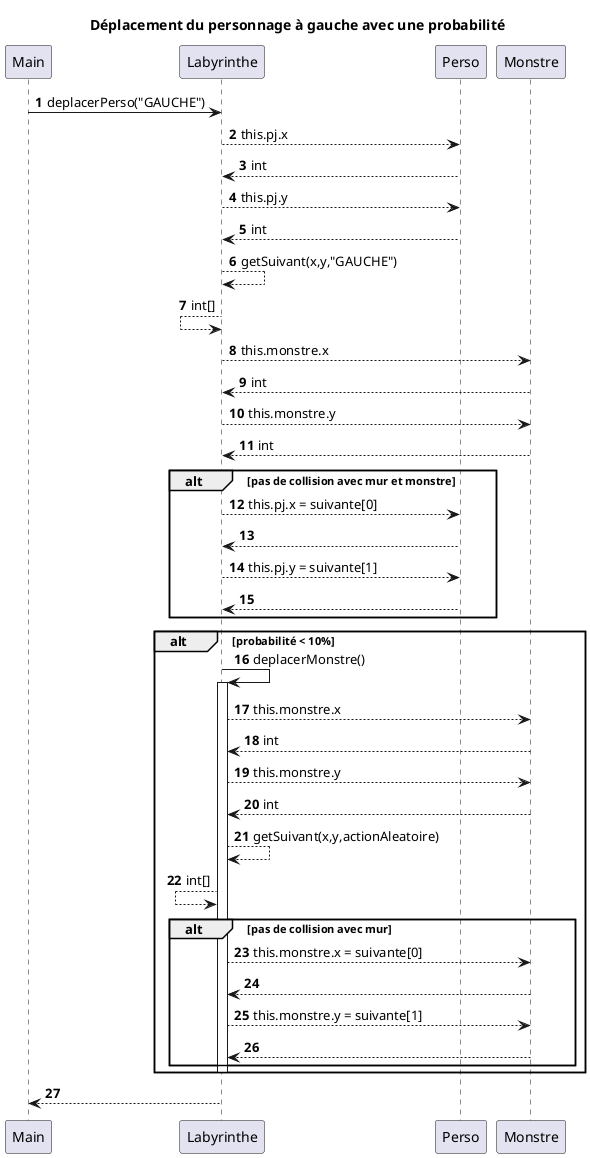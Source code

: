 @startuml
'https://plantuml.com/sequence-diagram

title Déplacement du personnage à gauche avec une probabilité

autonumber

Main -> Labyrinthe : deplacerPerso("GAUCHE")

' Déplacement du personnage
Labyrinthe --> Perso : this.pj.x
Labyrinthe <-- Perso : int
Labyrinthe --> Perso : this.pj.y
Labyrinthe <-- Perso : int

Labyrinthe --> Labyrinthe : getSuivant(x,y,"GAUCHE")
Labyrinthe <-- Labyrinthe : int[]

Labyrinthe --> Monstre : this.monstre.x
Labyrinthe <-- Monstre : int
Labyrinthe --> Monstre : this.monstre.y
Labyrinthe <-- Monstre : int

alt pas de collision avec mur et monstre
    Labyrinthe --> Perso : this.pj.x = suivante[0]
    Labyrinthe <-- Perso :
    Labyrinthe --> Perso : this.pj.y = suivante[1]
    Labyrinthe <-- Perso :
end

' Déplacement aléatoire du monstre
alt probabilité < 10%
    Labyrinthe -> Labyrinthe : deplacerMonstre()
    activate Labyrinthe

    Labyrinthe --> Monstre : this.monstre.x
    Labyrinthe <-- Monstre : int
    Labyrinthe --> Monstre : this.monstre.y
    Labyrinthe <-- Monstre : int

    Labyrinthe --> Labyrinthe : getSuivant(x,y,actionAleatoire)
    Labyrinthe <-- Labyrinthe : int[]

    alt pas de collision avec mur
        Labyrinthe --> Monstre : this.monstre.x = suivante[0]
        Labyrinthe <-- Monstre :
        Labyrinthe --> Monstre : this.monstre.y = suivante[1]
        Labyrinthe <-- Monstre :
    end

    deactivate Labyrinthe
end

Main <-- Labyrinthe

@enduml